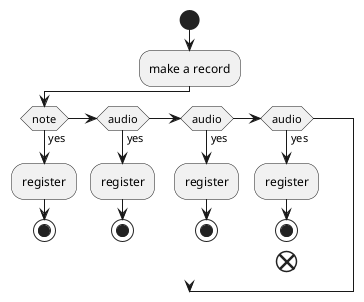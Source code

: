 @startuml meusys
start
:make a record;
if (note) then (yes)
  :register;
  stop
elseif (audio) then (yes)
  :register;
  stop
elseif (audio) then (yes)
  :register;
  stop
elseif (audio) then (yes)
  :register;
  stop
end
@enduml